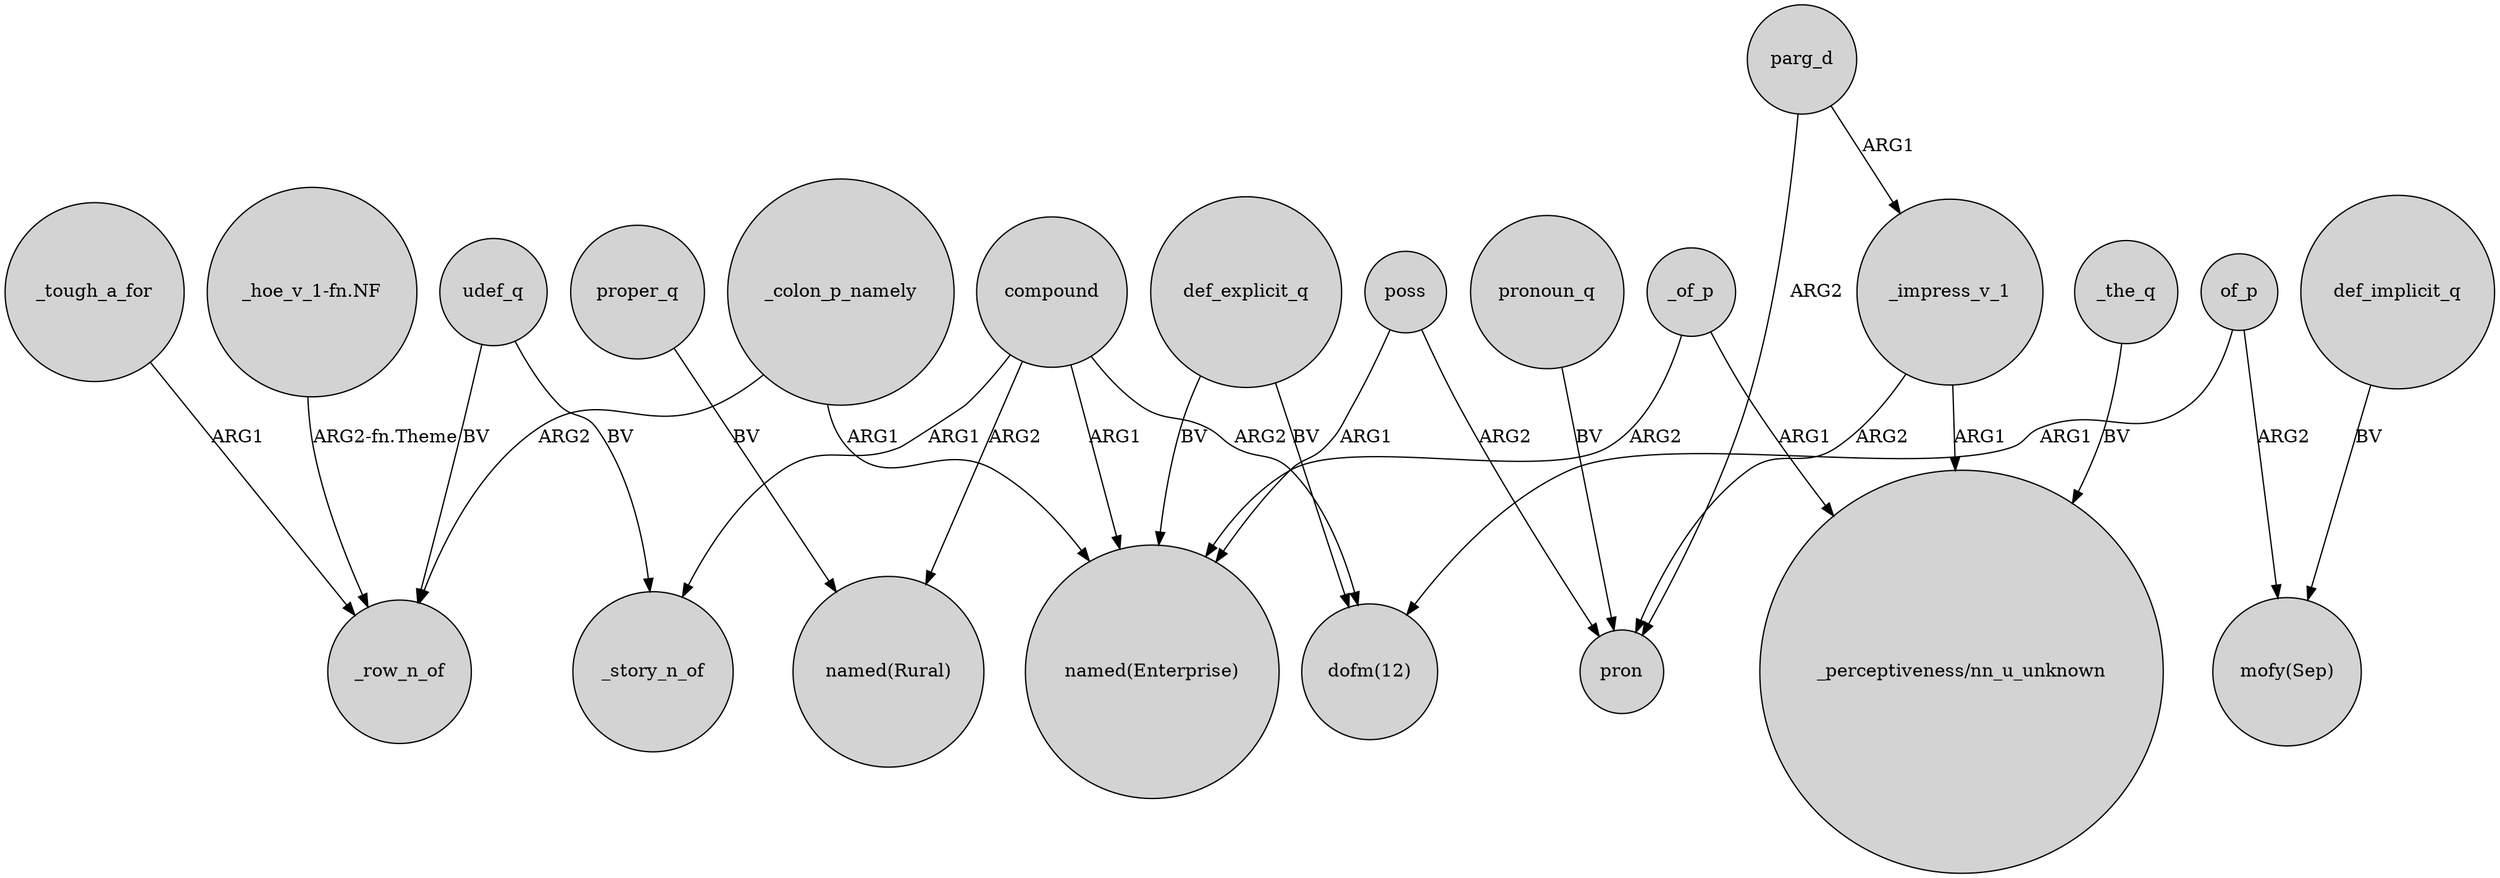 digraph {
	node [shape=circle style=filled]
	compound -> _story_n_of [label=ARG1]
	compound -> "named(Rural)" [label=ARG2]
	parg_d -> _impress_v_1 [label=ARG1]
	poss -> "named(Enterprise)" [label=ARG1]
	compound -> "named(Enterprise)" [label=ARG1]
	poss -> pron [label=ARG2]
	_colon_p_namely -> _row_n_of [label=ARG2]
	udef_q -> _story_n_of [label=BV]
	"_hoe_v_1-fn.NF" -> _row_n_of [label="ARG2-fn.Theme"]
	_of_p -> "named(Enterprise)" [label=ARG2]
	of_p -> "mofy(Sep)" [label=ARG2]
	parg_d -> pron [label=ARG2]
	_impress_v_1 -> "_perceptiveness/nn_u_unknown" [label=ARG1]
	pronoun_q -> pron [label=BV]
	compound -> "dofm(12)" [label=ARG2]
	of_p -> "dofm(12)" [label=ARG1]
	proper_q -> "named(Rural)" [label=BV]
	_impress_v_1 -> pron [label=ARG2]
	def_implicit_q -> "mofy(Sep)" [label=BV]
	def_explicit_q -> "named(Enterprise)" [label=BV]
	_of_p -> "_perceptiveness/nn_u_unknown" [label=ARG1]
	def_explicit_q -> "dofm(12)" [label=BV]
	udef_q -> _row_n_of [label=BV]
	_tough_a_for -> _row_n_of [label=ARG1]
	_colon_p_namely -> "named(Enterprise)" [label=ARG1]
	_the_q -> "_perceptiveness/nn_u_unknown" [label=BV]
}
